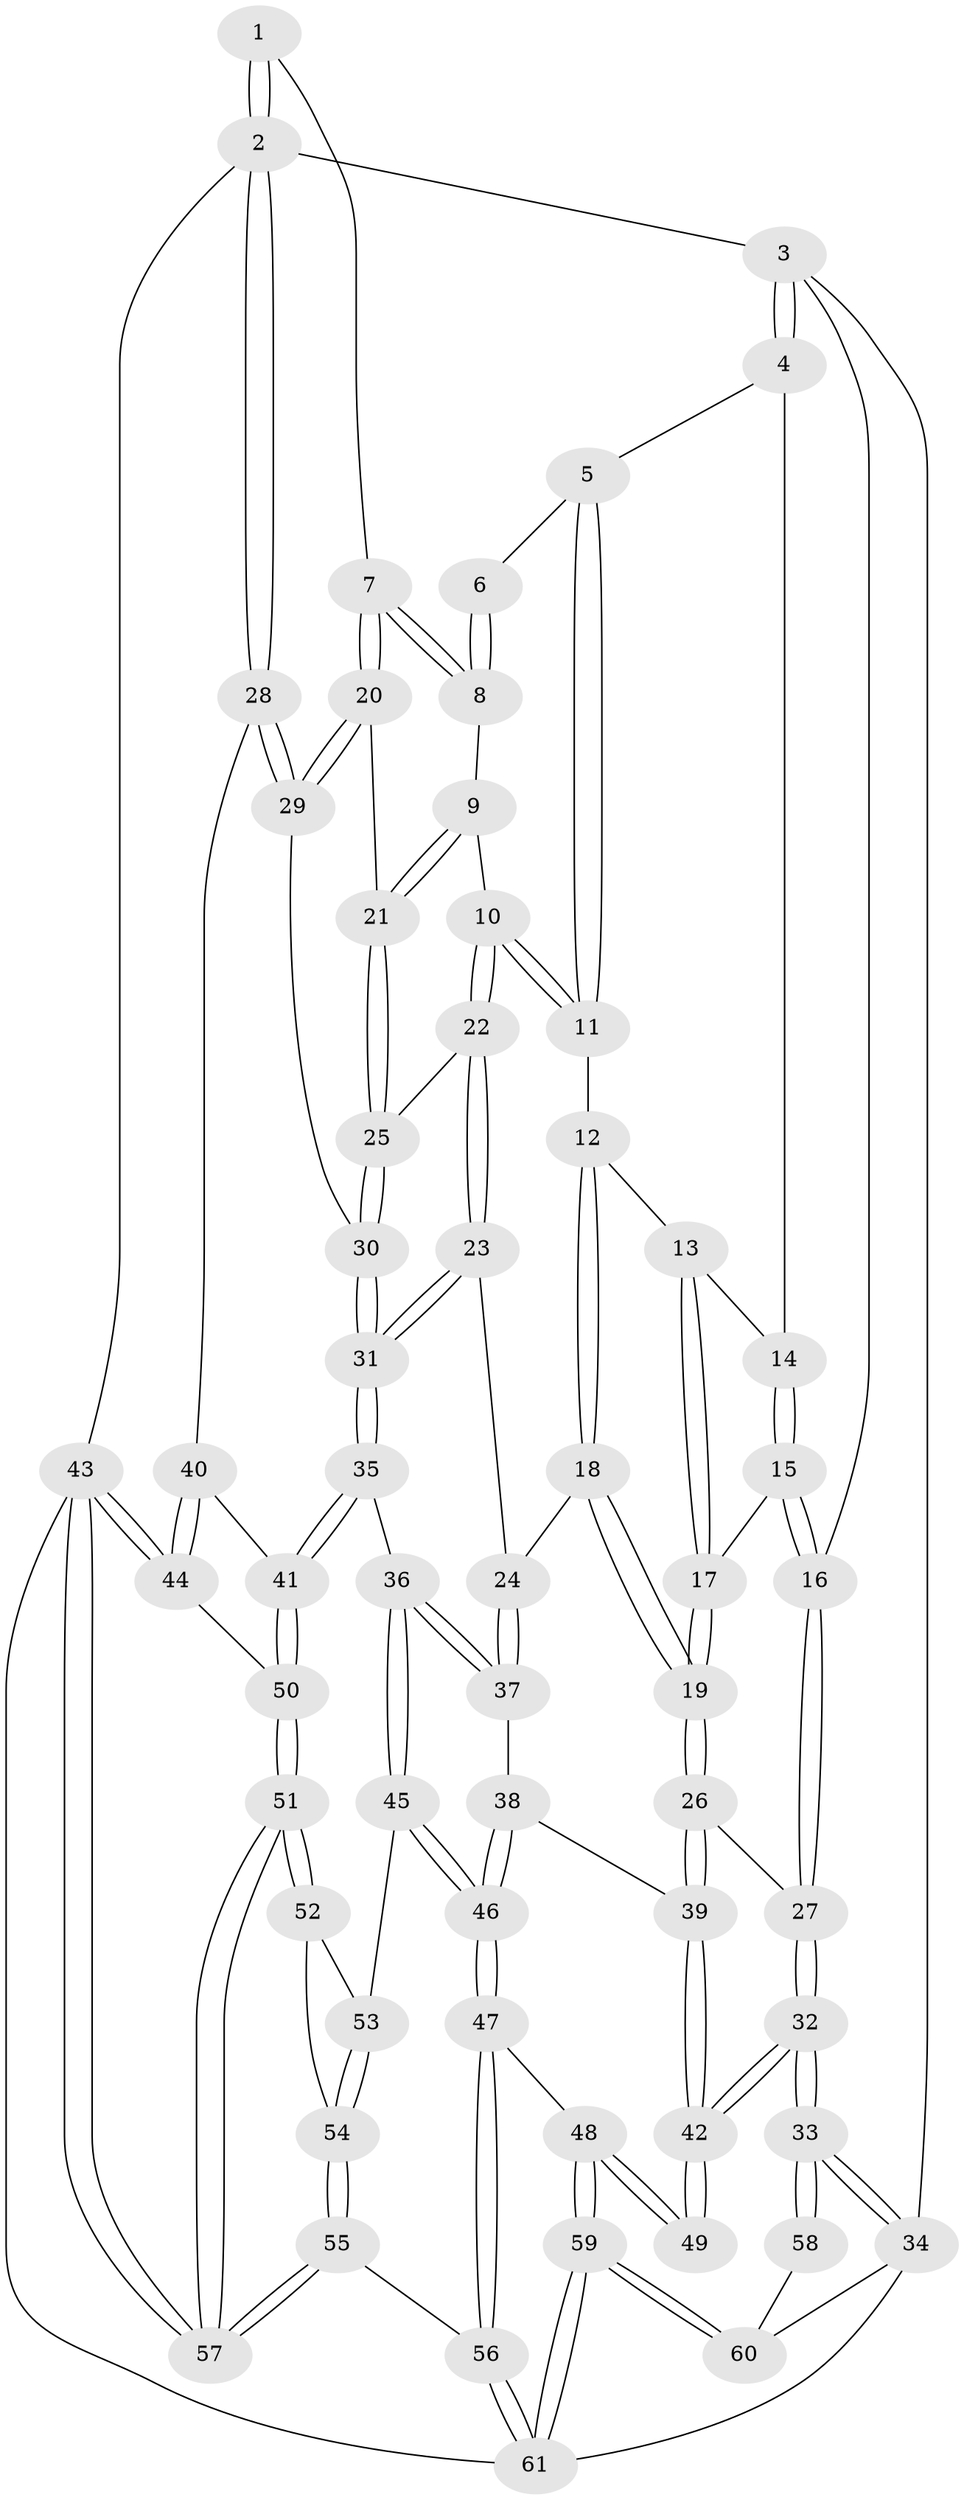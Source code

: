 // Generated by graph-tools (version 1.1) at 2025/38/03/09/25 02:38:36]
// undirected, 61 vertices, 149 edges
graph export_dot {
graph [start="1"]
  node [color=gray90,style=filled];
  1 [pos="+0.9530692060297851+0"];
  2 [pos="+1+0"];
  3 [pos="+0+0"];
  4 [pos="+0.12785709376784954+0"];
  5 [pos="+0.5649944505201172+0"];
  6 [pos="+0.7646404527895219+0"];
  7 [pos="+0.884237491768224+0.16745401591470577"];
  8 [pos="+0.7679597699948028+0.050164505039741486"];
  9 [pos="+0.6292326994850099+0.105257942002486"];
  10 [pos="+0.5592310738740713+0.07523022596540903"];
  11 [pos="+0.5562350076554032+0.07117584863092248"];
  12 [pos="+0.5180546362115673+0.08150621360198544"];
  13 [pos="+0.512415802043848+0.0823754338062577"];
  14 [pos="+0.3959209001946665+0.0710716975635887"];
  15 [pos="+0.3411341839562189+0.13884835246148922"];
  16 [pos="+0+0"];
  17 [pos="+0.35253983406636935+0.21575991561372065"];
  18 [pos="+0.3652485259949952+0.33186602250377983"];
  19 [pos="+0.33537760845428377+0.3292732084998993"];
  20 [pos="+0.8860049564116672+0.17217433953115405"];
  21 [pos="+0.7043347644757616+0.20336686867254977"];
  22 [pos="+0.5244284020763254+0.3169280676589636"];
  23 [pos="+0.5165559935059952+0.3253135513178962"];
  24 [pos="+0.4509892321225393+0.34609502340471815"];
  25 [pos="+0.6740044163363356+0.27985982182040076"];
  26 [pos="+0.19713108617048283+0.38498673741393835"];
  27 [pos="+0+0.22493102200981008"];
  28 [pos="+1+0.32693249763493415"];
  29 [pos="+1+0.3001371189860662"];
  30 [pos="+0.7711198227627142+0.3915117605580782"];
  31 [pos="+0.6927487789120635+0.5079110312029194"];
  32 [pos="+0+0.7438070544651015"];
  33 [pos="+0+0.8066017984684294"];
  34 [pos="+0+0.8655396063870783"];
  35 [pos="+0.6824734598665433+0.6131160416881068"];
  36 [pos="+0.6709078342940623+0.6160842806580289"];
  37 [pos="+0.5142409141266056+0.6002183007433735"];
  38 [pos="+0.4267572831797637+0.6391472068133488"];
  39 [pos="+0.24870539518352236+0.6029206989194347"];
  40 [pos="+1+0.3798640512374862"];
  41 [pos="+0.7311219960107358+0.6435827107308065"];
  42 [pos="+0.2088381357568259+0.670855754463709"];
  43 [pos="+1+1"];
  44 [pos="+1+0.6450226262112253"];
  45 [pos="+0.5522407518421358+0.829409516524558"];
  46 [pos="+0.45568584900319825+0.8418956369716646"];
  47 [pos="+0.4279666250854002+0.8750871704416515"];
  48 [pos="+0.28332043049789374+0.881102508839267"];
  49 [pos="+0.23172211653441924+0.8245282037844047"];
  50 [pos="+0.7722364343265057+0.6993937373730469"];
  51 [pos="+0.7987748338143873+0.8455330501465238"];
  52 [pos="+0.7277641450900671+0.8579206021503779"];
  53 [pos="+0.5540805462885741+0.830909493813909"];
  54 [pos="+0.6050178784367793+0.9335107230429923"];
  55 [pos="+0.5716067868149701+1"];
  56 [pos="+0.5540081076222451+1"];
  57 [pos="+1+1"];
  58 [pos="+0.18789811784640992+0.8461803808639669"];
  59 [pos="+0.21768764292899306+1"];
  60 [pos="+0.09661370529485111+0.933490257367361"];
  61 [pos="+0.21784810547202002+1"];
  1 -- 2;
  1 -- 2;
  1 -- 7;
  2 -- 3;
  2 -- 28;
  2 -- 28;
  2 -- 43;
  3 -- 4;
  3 -- 4;
  3 -- 16;
  3 -- 34;
  4 -- 5;
  4 -- 14;
  5 -- 6;
  5 -- 11;
  5 -- 11;
  6 -- 8;
  6 -- 8;
  7 -- 8;
  7 -- 8;
  7 -- 20;
  7 -- 20;
  8 -- 9;
  9 -- 10;
  9 -- 21;
  9 -- 21;
  10 -- 11;
  10 -- 11;
  10 -- 22;
  10 -- 22;
  11 -- 12;
  12 -- 13;
  12 -- 18;
  12 -- 18;
  13 -- 14;
  13 -- 17;
  13 -- 17;
  14 -- 15;
  14 -- 15;
  15 -- 16;
  15 -- 16;
  15 -- 17;
  16 -- 27;
  16 -- 27;
  17 -- 19;
  17 -- 19;
  18 -- 19;
  18 -- 19;
  18 -- 24;
  19 -- 26;
  19 -- 26;
  20 -- 21;
  20 -- 29;
  20 -- 29;
  21 -- 25;
  21 -- 25;
  22 -- 23;
  22 -- 23;
  22 -- 25;
  23 -- 24;
  23 -- 31;
  23 -- 31;
  24 -- 37;
  24 -- 37;
  25 -- 30;
  25 -- 30;
  26 -- 27;
  26 -- 39;
  26 -- 39;
  27 -- 32;
  27 -- 32;
  28 -- 29;
  28 -- 29;
  28 -- 40;
  29 -- 30;
  30 -- 31;
  30 -- 31;
  31 -- 35;
  31 -- 35;
  32 -- 33;
  32 -- 33;
  32 -- 42;
  32 -- 42;
  33 -- 34;
  33 -- 34;
  33 -- 58;
  33 -- 58;
  34 -- 60;
  34 -- 61;
  35 -- 36;
  35 -- 41;
  35 -- 41;
  36 -- 37;
  36 -- 37;
  36 -- 45;
  36 -- 45;
  37 -- 38;
  38 -- 39;
  38 -- 46;
  38 -- 46;
  39 -- 42;
  39 -- 42;
  40 -- 41;
  40 -- 44;
  40 -- 44;
  41 -- 50;
  41 -- 50;
  42 -- 49;
  42 -- 49;
  43 -- 44;
  43 -- 44;
  43 -- 57;
  43 -- 57;
  43 -- 61;
  44 -- 50;
  45 -- 46;
  45 -- 46;
  45 -- 53;
  46 -- 47;
  46 -- 47;
  47 -- 48;
  47 -- 56;
  47 -- 56;
  48 -- 49;
  48 -- 49;
  48 -- 59;
  48 -- 59;
  50 -- 51;
  50 -- 51;
  51 -- 52;
  51 -- 52;
  51 -- 57;
  51 -- 57;
  52 -- 53;
  52 -- 54;
  53 -- 54;
  53 -- 54;
  54 -- 55;
  54 -- 55;
  55 -- 56;
  55 -- 57;
  55 -- 57;
  56 -- 61;
  56 -- 61;
  58 -- 60;
  59 -- 60;
  59 -- 60;
  59 -- 61;
  59 -- 61;
}
